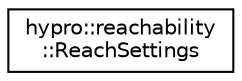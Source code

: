 digraph "Graphical Class Hierarchy"
{
  edge [fontname="Helvetica",fontsize="10",labelfontname="Helvetica",labelfontsize="10"];
  node [fontname="Helvetica",fontsize="10",shape=record];
  rankdir="LR";
  Node1 [label="hypro::reachability\l::ReachSettings",height=0.2,width=0.4,color="black", fillcolor="white", style="filled",URL="$structhypro_1_1reachability_1_1ReachSettings.html"];
}
